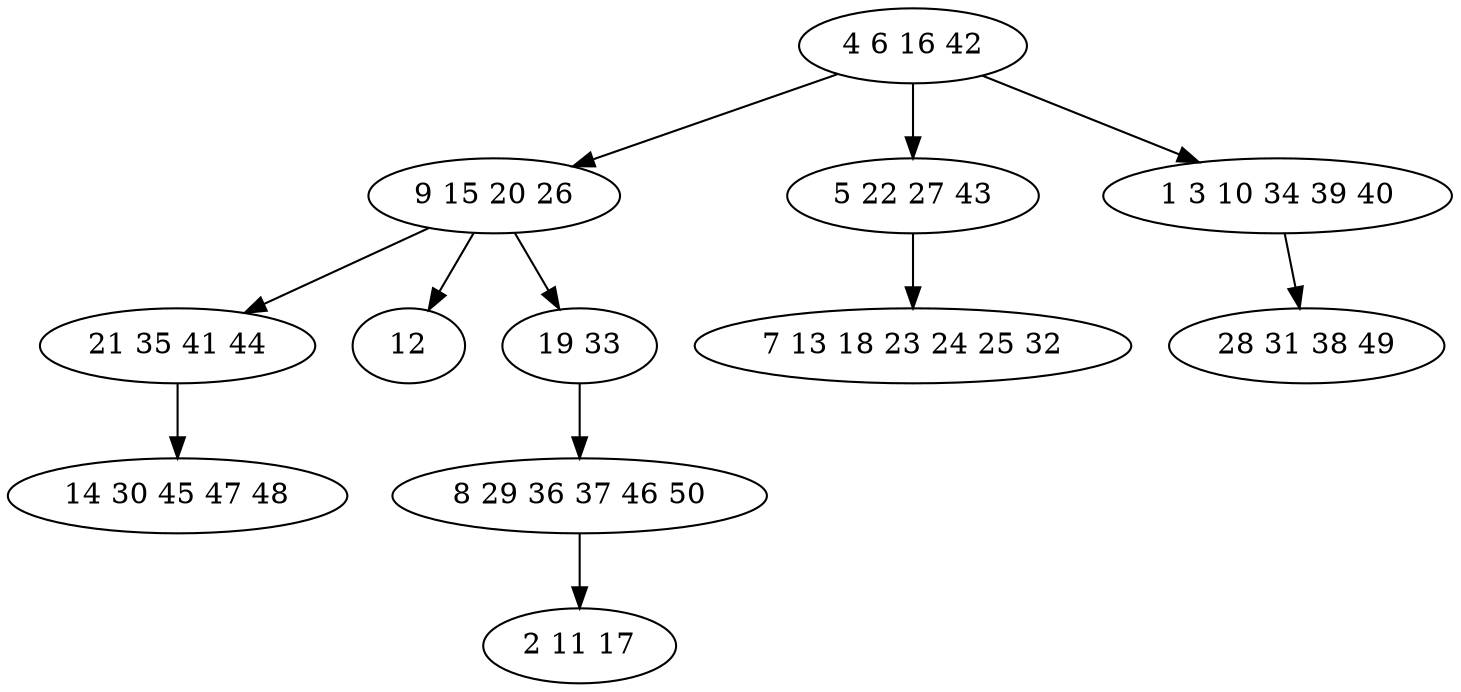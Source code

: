 digraph true_tree {
	"0" -> "1"
	"0" -> "2"
	"1" -> "3"
	"1" -> "4"
	"3" -> "5"
	"1" -> "6"
	"0" -> "7"
	"2" -> "8"
	"6" -> "9"
	"7" -> "10"
	"9" -> "11"
	"0" [label="4 6 16 42"];
	"1" [label="9 15 20 26"];
	"2" [label="5 22 27 43"];
	"3" [label="21 35 41 44"];
	"4" [label="12"];
	"5" [label="14 30 45 47 48"];
	"6" [label="19 33"];
	"7" [label="1 3 10 34 39 40"];
	"8" [label="7 13 18 23 24 25 32"];
	"9" [label="8 29 36 37 46 50"];
	"10" [label="28 31 38 49"];
	"11" [label="2 11 17"];
}
